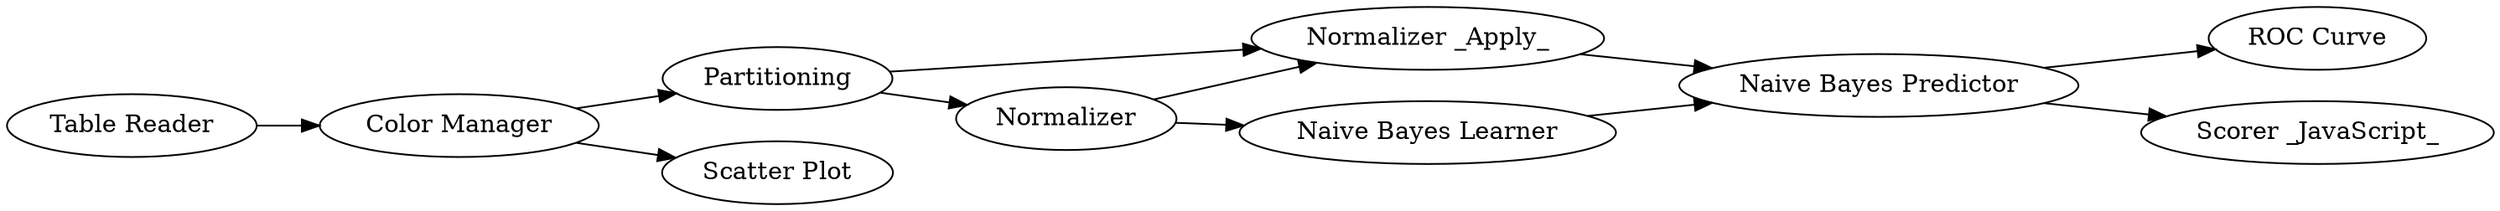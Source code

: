 digraph {
	12 -> 10
	12 -> 13
	4 -> 5
	1 -> 2
	3 -> 4
	3 -> 5
	5 -> 12
	4 -> 11
	11 -> 12
	2 -> 3
	2 -> 8
	5 [label="Normalizer _Apply_"]
	13 [label="Scorer _JavaScript_"]
	1 [label="Table Reader"]
	11 [label="Naive Bayes Learner"]
	4 [label=Normalizer]
	10 [label="ROC Curve"]
	8 [label="Scatter Plot"]
	3 [label=Partitioning]
	2 [label="Color Manager"]
	12 [label="Naive Bayes Predictor"]
	rankdir=LR
}
